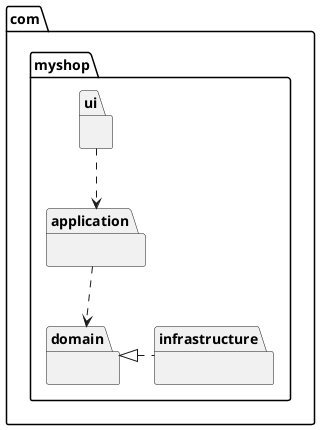 @startuml

package "com.myshop" {
    package "ui" as a {}
    package "application" as b {}
    package "domain" as c {}
    package "infrastructure" as d {}
}

a .down.> b
b .down.> c
d .left.|> c

@enduml